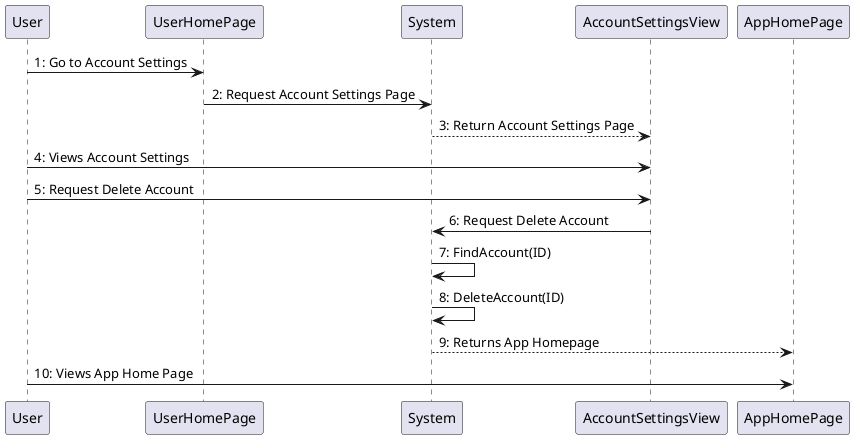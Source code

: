 @startuml
       User -> UserHomePage: 1: Go to Account Settings
       UserHomePage -> System: 2: Request Account Settings Page
       System --> AccountSettingsView: 3: Return Account Settings Page
       User -> AccountSettingsView: 4: Views Account Settings

       User -> AccountSettingsView: 5: Request Delete Account
       AccountSettingsView -> System: 6: Request Delete Account

       System -> System: 7: FindAccount(ID)
       System -> System: 8: DeleteAccount(ID)
       System --> AppHomePage: 9: Returns App Homepage
       User -> AppHomePage: 10: Views App Home Page

       @enduml